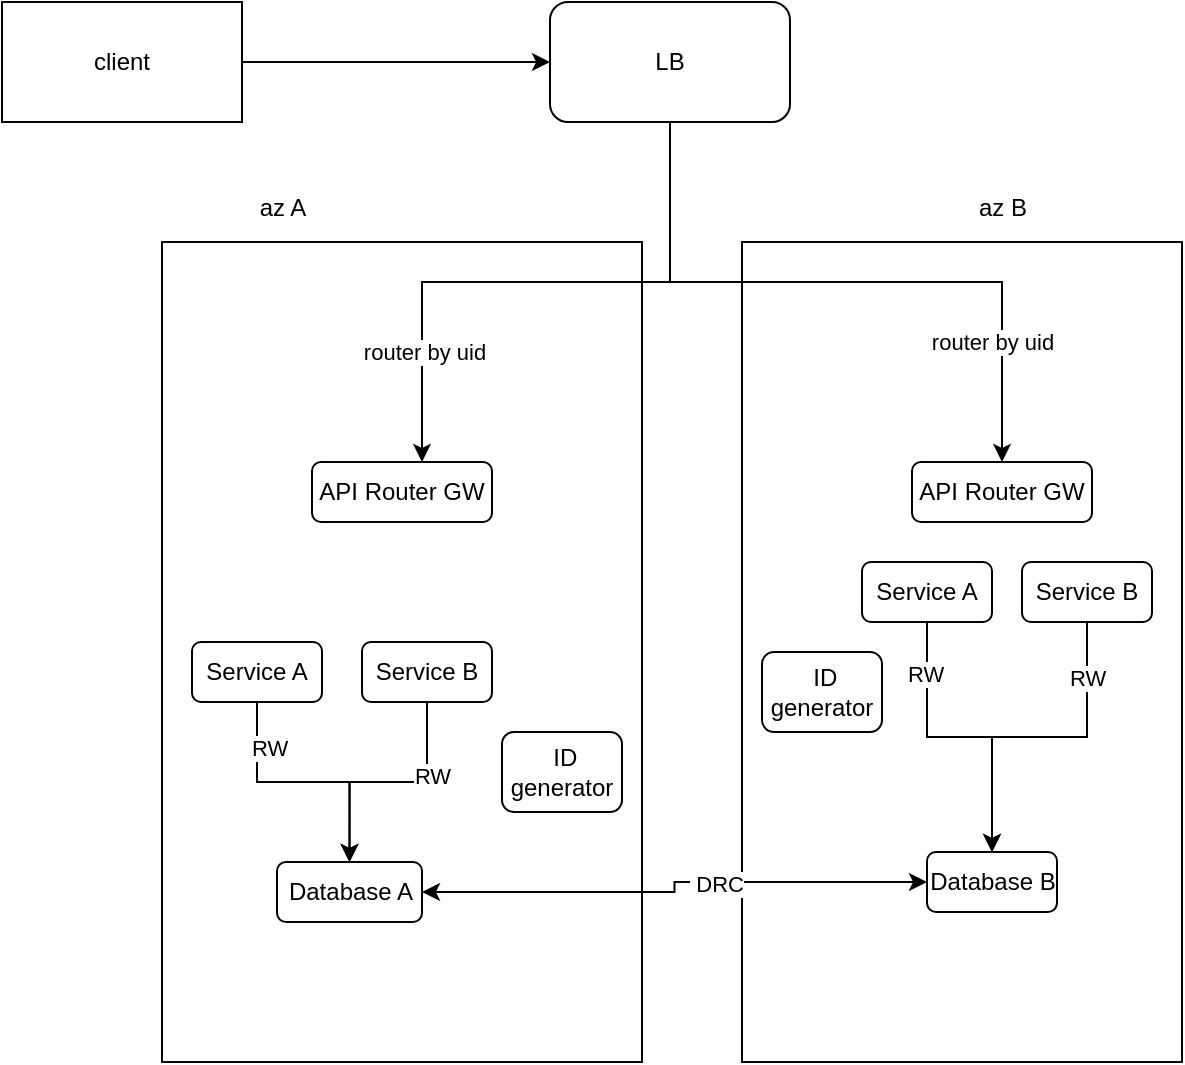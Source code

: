 <mxfile version="26.1.0">
  <diagram name="第 1 页" id="MYSAfdLSeYGouobJKEKr">
    <mxGraphModel dx="984" dy="597" grid="1" gridSize="10" guides="1" tooltips="1" connect="1" arrows="1" fold="1" page="1" pageScale="1" pageWidth="827" pageHeight="1169" math="0" shadow="0">
      <root>
        <mxCell id="0" />
        <mxCell id="1" parent="0" />
        <mxCell id="_Tk1pKzcCHMIHS_q4Bhh-1" value="LB" style="rounded=1;whiteSpace=wrap;html=1;" vertex="1" parent="1">
          <mxGeometry x="294" y="130" width="120" height="60" as="geometry" />
        </mxCell>
        <mxCell id="_Tk1pKzcCHMIHS_q4Bhh-3" style="edgeStyle=orthogonalEdgeStyle;rounded=0;orthogonalLoop=1;jettySize=auto;html=1;entryX=0;entryY=0.5;entryDx=0;entryDy=0;" edge="1" parent="1" source="_Tk1pKzcCHMIHS_q4Bhh-2" target="_Tk1pKzcCHMIHS_q4Bhh-1">
          <mxGeometry relative="1" as="geometry" />
        </mxCell>
        <mxCell id="_Tk1pKzcCHMIHS_q4Bhh-2" value="client" style="rounded=0;whiteSpace=wrap;html=1;" vertex="1" parent="1">
          <mxGeometry x="20" y="130" width="120" height="60" as="geometry" />
        </mxCell>
        <mxCell id="_Tk1pKzcCHMIHS_q4Bhh-5" value="" style="rounded=0;whiteSpace=wrap;html=1;" vertex="1" parent="1">
          <mxGeometry x="100" y="250" width="240" height="410" as="geometry" />
        </mxCell>
        <mxCell id="_Tk1pKzcCHMIHS_q4Bhh-6" value="" style="rounded=0;whiteSpace=wrap;html=1;" vertex="1" parent="1">
          <mxGeometry x="390" y="250" width="220" height="410" as="geometry" />
        </mxCell>
        <mxCell id="_Tk1pKzcCHMIHS_q4Bhh-7" value="az A" style="text;html=1;align=center;verticalAlign=middle;resizable=0;points=[];autosize=1;strokeColor=none;fillColor=none;" vertex="1" parent="1">
          <mxGeometry x="135" y="218" width="50" height="30" as="geometry" />
        </mxCell>
        <mxCell id="_Tk1pKzcCHMIHS_q4Bhh-8" value="az B" style="text;html=1;align=center;verticalAlign=middle;resizable=0;points=[];autosize=1;strokeColor=none;fillColor=none;" vertex="1" parent="1">
          <mxGeometry x="495" y="218" width="50" height="30" as="geometry" />
        </mxCell>
        <mxCell id="_Tk1pKzcCHMIHS_q4Bhh-10" value="API Router GW" style="rounded=1;whiteSpace=wrap;html=1;" vertex="1" parent="1">
          <mxGeometry x="175" y="360" width="90" height="30" as="geometry" />
        </mxCell>
        <mxCell id="_Tk1pKzcCHMIHS_q4Bhh-19" style="edgeStyle=orthogonalEdgeStyle;rounded=0;orthogonalLoop=1;jettySize=auto;html=1;" edge="1" parent="1" source="_Tk1pKzcCHMIHS_q4Bhh-11" target="_Tk1pKzcCHMIHS_q4Bhh-13">
          <mxGeometry relative="1" as="geometry" />
        </mxCell>
        <mxCell id="_Tk1pKzcCHMIHS_q4Bhh-22" value="&amp;nbsp;RW" style="edgeLabel;html=1;align=center;verticalAlign=middle;resizable=0;points=[];" vertex="1" connectable="0" parent="_Tk1pKzcCHMIHS_q4Bhh-19">
          <mxGeometry x="-0.641" y="4" relative="1" as="geometry">
            <mxPoint as="offset" />
          </mxGeometry>
        </mxCell>
        <mxCell id="_Tk1pKzcCHMIHS_q4Bhh-11" value="Service A" style="rounded=1;whiteSpace=wrap;html=1;" vertex="1" parent="1">
          <mxGeometry x="115" y="450" width="65" height="30" as="geometry" />
        </mxCell>
        <mxCell id="_Tk1pKzcCHMIHS_q4Bhh-20" style="edgeStyle=orthogonalEdgeStyle;rounded=0;orthogonalLoop=1;jettySize=auto;html=1;entryX=0.5;entryY=0;entryDx=0;entryDy=0;" edge="1" parent="1" source="_Tk1pKzcCHMIHS_q4Bhh-12" target="_Tk1pKzcCHMIHS_q4Bhh-13">
          <mxGeometry relative="1" as="geometry" />
        </mxCell>
        <mxCell id="_Tk1pKzcCHMIHS_q4Bhh-21" value="RW" style="edgeLabel;html=1;align=center;verticalAlign=middle;resizable=0;points=[];" vertex="1" connectable="0" parent="_Tk1pKzcCHMIHS_q4Bhh-20">
          <mxGeometry x="-0.379" y="1" relative="1" as="geometry">
            <mxPoint x="1" as="offset" />
          </mxGeometry>
        </mxCell>
        <mxCell id="_Tk1pKzcCHMIHS_q4Bhh-12" value="Service B" style="rounded=1;whiteSpace=wrap;html=1;" vertex="1" parent="1">
          <mxGeometry x="200" y="450" width="65" height="30" as="geometry" />
        </mxCell>
        <mxCell id="_Tk1pKzcCHMIHS_q4Bhh-39" style="edgeStyle=orthogonalEdgeStyle;rounded=0;orthogonalLoop=1;jettySize=auto;html=1;startArrow=classic;startFill=1;" edge="1" parent="1" source="_Tk1pKzcCHMIHS_q4Bhh-13" target="_Tk1pKzcCHMIHS_q4Bhh-25">
          <mxGeometry relative="1" as="geometry" />
        </mxCell>
        <mxCell id="_Tk1pKzcCHMIHS_q4Bhh-40" value="&amp;nbsp;DRC" style="edgeLabel;html=1;align=center;verticalAlign=middle;resizable=0;points=[];" vertex="1" connectable="0" parent="_Tk1pKzcCHMIHS_q4Bhh-39">
          <mxGeometry x="0.181" y="-1" relative="1" as="geometry">
            <mxPoint as="offset" />
          </mxGeometry>
        </mxCell>
        <mxCell id="_Tk1pKzcCHMIHS_q4Bhh-13" value="Database A" style="rounded=1;whiteSpace=wrap;html=1;" vertex="1" parent="1">
          <mxGeometry x="157.5" y="560" width="72.5" height="30" as="geometry" />
        </mxCell>
        <mxCell id="_Tk1pKzcCHMIHS_q4Bhh-15" value="API Router GW" style="rounded=1;whiteSpace=wrap;html=1;" vertex="1" parent="1">
          <mxGeometry x="475" y="360" width="90" height="30" as="geometry" />
        </mxCell>
        <mxCell id="_Tk1pKzcCHMIHS_q4Bhh-26" style="edgeStyle=orthogonalEdgeStyle;rounded=0;orthogonalLoop=1;jettySize=auto;html=1;" edge="1" parent="1" source="_Tk1pKzcCHMIHS_q4Bhh-16" target="_Tk1pKzcCHMIHS_q4Bhh-25">
          <mxGeometry relative="1" as="geometry" />
        </mxCell>
        <mxCell id="_Tk1pKzcCHMIHS_q4Bhh-28" value="&amp;nbsp;RW" style="edgeLabel;html=1;align=center;verticalAlign=middle;resizable=0;points=[];" vertex="1" connectable="0" parent="_Tk1pKzcCHMIHS_q4Bhh-26">
          <mxGeometry x="-0.657" y="-3" relative="1" as="geometry">
            <mxPoint as="offset" />
          </mxGeometry>
        </mxCell>
        <mxCell id="_Tk1pKzcCHMIHS_q4Bhh-16" value="Service A" style="rounded=1;whiteSpace=wrap;html=1;" vertex="1" parent="1">
          <mxGeometry x="450" y="410" width="65" height="30" as="geometry" />
        </mxCell>
        <mxCell id="_Tk1pKzcCHMIHS_q4Bhh-27" style="edgeStyle=orthogonalEdgeStyle;rounded=0;orthogonalLoop=1;jettySize=auto;html=1;" edge="1" parent="1" source="_Tk1pKzcCHMIHS_q4Bhh-17" target="_Tk1pKzcCHMIHS_q4Bhh-25">
          <mxGeometry relative="1" as="geometry" />
        </mxCell>
        <mxCell id="_Tk1pKzcCHMIHS_q4Bhh-29" value="&amp;nbsp;RW" style="edgeLabel;html=1;align=center;verticalAlign=middle;resizable=0;points=[];" vertex="1" connectable="0" parent="_Tk1pKzcCHMIHS_q4Bhh-27">
          <mxGeometry x="-0.663" y="-2" relative="1" as="geometry">
            <mxPoint as="offset" />
          </mxGeometry>
        </mxCell>
        <mxCell id="_Tk1pKzcCHMIHS_q4Bhh-17" value="Service B" style="rounded=1;whiteSpace=wrap;html=1;" vertex="1" parent="1">
          <mxGeometry x="530" y="410" width="65" height="30" as="geometry" />
        </mxCell>
        <mxCell id="_Tk1pKzcCHMIHS_q4Bhh-25" value="Database B" style="rounded=1;whiteSpace=wrap;html=1;" vertex="1" parent="1">
          <mxGeometry x="482.5" y="555" width="65" height="30" as="geometry" />
        </mxCell>
        <mxCell id="_Tk1pKzcCHMIHS_q4Bhh-32" value="&amp;nbsp;ID generator" style="rounded=1;whiteSpace=wrap;html=1;" vertex="1" parent="1">
          <mxGeometry x="270" y="495" width="60" height="40" as="geometry" />
        </mxCell>
        <mxCell id="_Tk1pKzcCHMIHS_q4Bhh-33" value="&amp;nbsp;ID generator" style="rounded=1;whiteSpace=wrap;html=1;" vertex="1" parent="1">
          <mxGeometry x="400" y="455" width="60" height="40" as="geometry" />
        </mxCell>
        <mxCell id="_Tk1pKzcCHMIHS_q4Bhh-35" style="edgeStyle=orthogonalEdgeStyle;rounded=0;orthogonalLoop=1;jettySize=auto;html=1;entryX=0.5;entryY=0;entryDx=0;entryDy=0;" edge="1" parent="1" source="_Tk1pKzcCHMIHS_q4Bhh-1" target="_Tk1pKzcCHMIHS_q4Bhh-15">
          <mxGeometry relative="1" as="geometry">
            <Array as="points">
              <mxPoint x="354" y="270" />
              <mxPoint x="520" y="270" />
            </Array>
          </mxGeometry>
        </mxCell>
        <mxCell id="_Tk1pKzcCHMIHS_q4Bhh-34" style="edgeStyle=orthogonalEdgeStyle;rounded=0;orthogonalLoop=1;jettySize=auto;html=1;" edge="1" parent="1" source="_Tk1pKzcCHMIHS_q4Bhh-1" target="_Tk1pKzcCHMIHS_q4Bhh-10">
          <mxGeometry relative="1" as="geometry">
            <Array as="points">
              <mxPoint x="354" y="270" />
              <mxPoint x="230" y="270" />
            </Array>
          </mxGeometry>
        </mxCell>
        <mxCell id="_Tk1pKzcCHMIHS_q4Bhh-36" value="router by uid" style="edgeLabel;html=1;align=center;verticalAlign=middle;resizable=0;points=[];" vertex="1" connectable="0" parent="_Tk1pKzcCHMIHS_q4Bhh-34">
          <mxGeometry x="0.626" y="1" relative="1" as="geometry">
            <mxPoint as="offset" />
          </mxGeometry>
        </mxCell>
        <mxCell id="_Tk1pKzcCHMIHS_q4Bhh-38" value="router by uid" style="edgeLabel;html=1;align=center;verticalAlign=middle;resizable=0;points=[];" vertex="1" connectable="0" parent="1">
          <mxGeometry x="515" y="300" as="geometry" />
        </mxCell>
      </root>
    </mxGraphModel>
  </diagram>
</mxfile>
